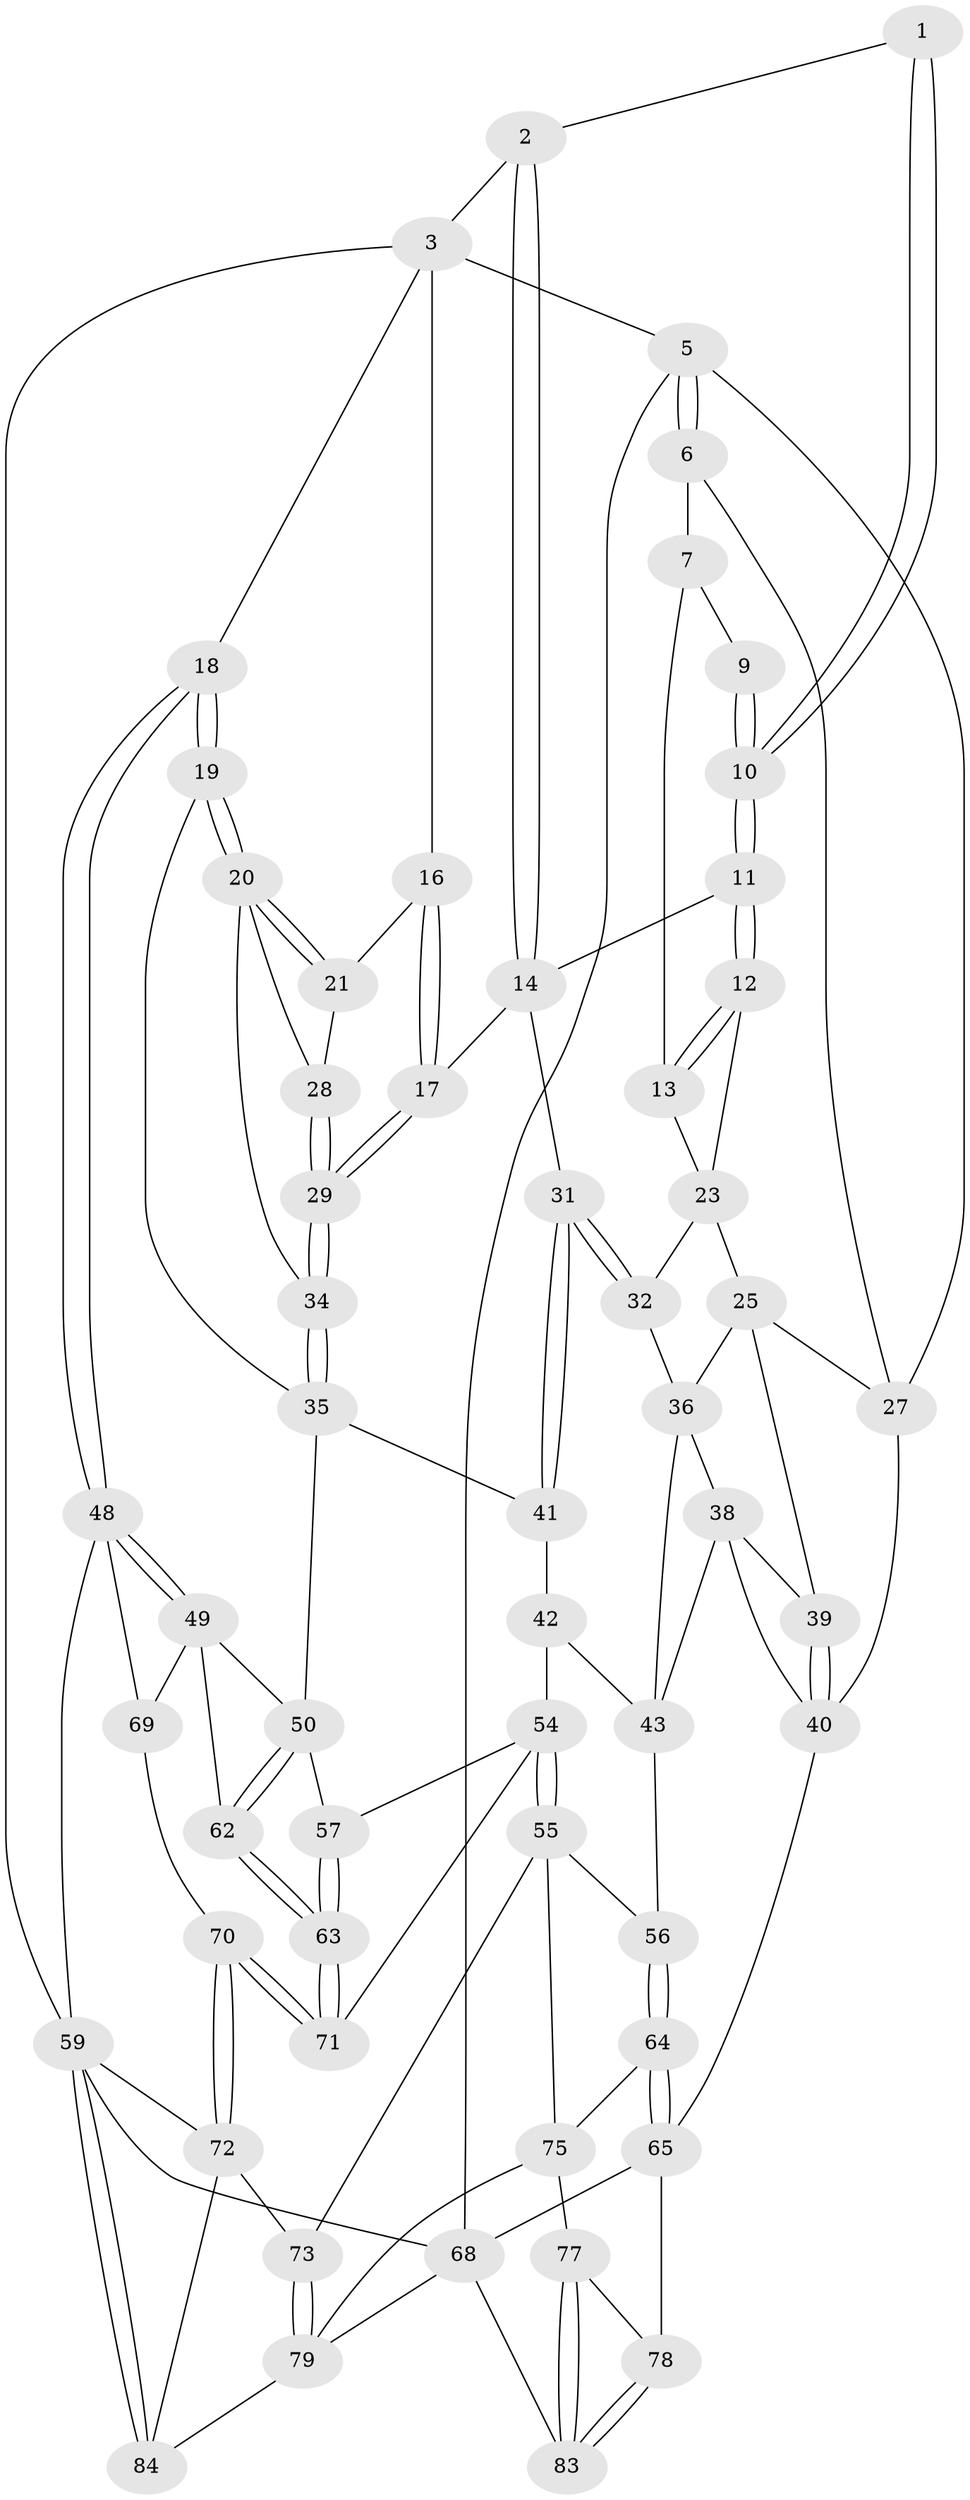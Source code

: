 // Generated by graph-tools (version 1.1) at 2025/24/03/03/25 07:24:37]
// undirected, 58 vertices, 132 edges
graph export_dot {
graph [start="1"]
  node [color=gray90,style=filled];
  1 [pos="+0.5987656725796613+0"];
  2 [pos="+0.7258816615206164+0"];
  3 [pos="+0.7938337922879999+0",super="+4"];
  5 [pos="+0+0"];
  6 [pos="+0.05452577162405747+0"];
  7 [pos="+0.17327133414311052+0",super="+8"];
  9 [pos="+0.42064902825131656+0"];
  10 [pos="+0.5111796410775611+0.07629130757485429"];
  11 [pos="+0.5151148455797145+0.17091886755481475"];
  12 [pos="+0.44988395242696383+0.1090554607625932"];
  13 [pos="+0.43485632174432126+0.07292526989207933",super="+22"];
  14 [pos="+0.5582864158004017+0.18246797770225942",super="+15"];
  16 [pos="+0.7927655557689008+0"];
  17 [pos="+0.6376148896080733+0.20821376250230336"];
  18 [pos="+1+0.21605200950836928"];
  19 [pos="+1+0.21493884560375948"];
  20 [pos="+0.8970032609029548+0.14225410401427596",super="+30"];
  21 [pos="+0.801154898372502+0"];
  23 [pos="+0.2828819859015263+0.09847458317233383",super="+24"];
  25 [pos="+0.23570466691354428+0.17396000641379758",super="+26"];
  27 [pos="+0.11083098751457672+0.12544177232145726",super="+33"];
  28 [pos="+0.7949115671812871+0.0030386119908649574"];
  29 [pos="+0.6606219568303758+0.21882585915394015"];
  31 [pos="+0.4702872160267732+0.24908332323887641"];
  32 [pos="+0.40863400552714724+0.21797966606727992"];
  34 [pos="+0.7138656463222184+0.25873124687483"];
  35 [pos="+0.744734705869642+0.3171385689751596",super="+44"];
  36 [pos="+0.26575071859276195+0.2096902792219329",super="+37"];
  38 [pos="+0.244205568459238+0.34583512544530925",super="+46"];
  39 [pos="+0.1699376095794868+0.2341739292263636"];
  40 [pos="+0+0.4284673105408878",super="+47"];
  41 [pos="+0.4570892611107644+0.27854808546237436",super="+45"];
  42 [pos="+0.40466950456279366+0.3486693744912143",super="+52"];
  43 [pos="+0.34905493442741636+0.36507888131982746",super="+53"];
  48 [pos="+1+0.44909499187385765",super="+61"];
  49 [pos="+0.9736401113257849+0.4814142401742613",super="+66"];
  50 [pos="+0.8546508554529929+0.45440630982544583",super="+51"];
  54 [pos="+0.5368358033052979+0.5924789999086782",super="+58"];
  55 [pos="+0.5276297472106614+0.6004816946208903",super="+74"];
  56 [pos="+0.2795070666917552+0.5858057012638754"];
  57 [pos="+0.7357949880317509+0.5104503893491847"];
  59 [pos="+1+1",super="+60"];
  62 [pos="+0.7954251028429328+0.6376091364927394"];
  63 [pos="+0.7764519089170755+0.6532433157799002"];
  64 [pos="+0.2161365501072416+0.6346131443064326"];
  65 [pos="+0+0.7036646882394754",super="+67"];
  68 [pos="+0+1",super="+82"];
  69 [pos="+0.9777427698879957+0.7506339700955735"];
  70 [pos="+0.7632270717748941+0.7467531142950538"];
  71 [pos="+0.7507703207065108+0.7055511428600725"];
  72 [pos="+0.7577783400924477+0.7618203993059185",super="+80"];
  73 [pos="+0.5555177477689972+0.8060527638643913"];
  75 [pos="+0.37806789371743627+0.7844418301728451",super="+76"];
  77 [pos="+0.3195099354418685+0.8489063616825572"];
  78 [pos="+0.2226275867847908+0.8840736526461405"];
  79 [pos="+0.5024565024649401+0.9341094571929762",super="+81"];
  83 [pos="+0.37120365552194234+1"];
  84 [pos="+0.6188709269964007+1"];
  1 -- 2;
  1 -- 10;
  1 -- 10;
  2 -- 3;
  2 -- 14;
  2 -- 14;
  3 -- 16;
  3 -- 59;
  3 -- 18;
  3 -- 5;
  5 -- 6;
  5 -- 6;
  5 -- 68;
  5 -- 27;
  6 -- 7;
  6 -- 27;
  7 -- 9;
  7 -- 13 [weight=2];
  9 -- 10;
  9 -- 10;
  10 -- 11;
  10 -- 11;
  11 -- 12;
  11 -- 12;
  11 -- 14;
  12 -- 13;
  12 -- 13;
  12 -- 23;
  13 -- 23;
  14 -- 17;
  14 -- 31;
  16 -- 17;
  16 -- 17;
  16 -- 21;
  17 -- 29;
  17 -- 29;
  18 -- 19;
  18 -- 19;
  18 -- 48;
  18 -- 48;
  19 -- 20;
  19 -- 20;
  19 -- 35;
  20 -- 21;
  20 -- 21;
  20 -- 34;
  20 -- 28;
  21 -- 28;
  23 -- 32;
  23 -- 25;
  25 -- 36;
  25 -- 27;
  25 -- 39;
  27 -- 40;
  28 -- 29;
  28 -- 29;
  29 -- 34;
  29 -- 34;
  31 -- 32;
  31 -- 32;
  31 -- 41;
  31 -- 41;
  32 -- 36;
  34 -- 35;
  34 -- 35;
  35 -- 41;
  35 -- 50;
  36 -- 43;
  36 -- 38;
  38 -- 39;
  38 -- 40;
  38 -- 43;
  39 -- 40;
  39 -- 40;
  40 -- 65;
  41 -- 42 [weight=2];
  42 -- 43;
  42 -- 54;
  43 -- 56;
  48 -- 49;
  48 -- 49;
  48 -- 69;
  48 -- 59;
  49 -- 50;
  49 -- 69;
  49 -- 62;
  50 -- 62;
  50 -- 62;
  50 -- 57;
  54 -- 55;
  54 -- 55;
  54 -- 57;
  54 -- 71;
  55 -- 56;
  55 -- 73;
  55 -- 75;
  56 -- 64;
  56 -- 64;
  57 -- 63;
  57 -- 63;
  59 -- 84;
  59 -- 84;
  59 -- 68;
  59 -- 72;
  62 -- 63;
  62 -- 63;
  63 -- 71;
  63 -- 71;
  64 -- 65;
  64 -- 65;
  64 -- 75;
  65 -- 68;
  65 -- 78;
  68 -- 83;
  68 -- 79;
  69 -- 70;
  70 -- 71;
  70 -- 71;
  70 -- 72;
  70 -- 72;
  72 -- 73;
  72 -- 84;
  73 -- 79;
  73 -- 79;
  75 -- 77;
  75 -- 79;
  77 -- 78;
  77 -- 83;
  77 -- 83;
  78 -- 83;
  78 -- 83;
  79 -- 84;
}
